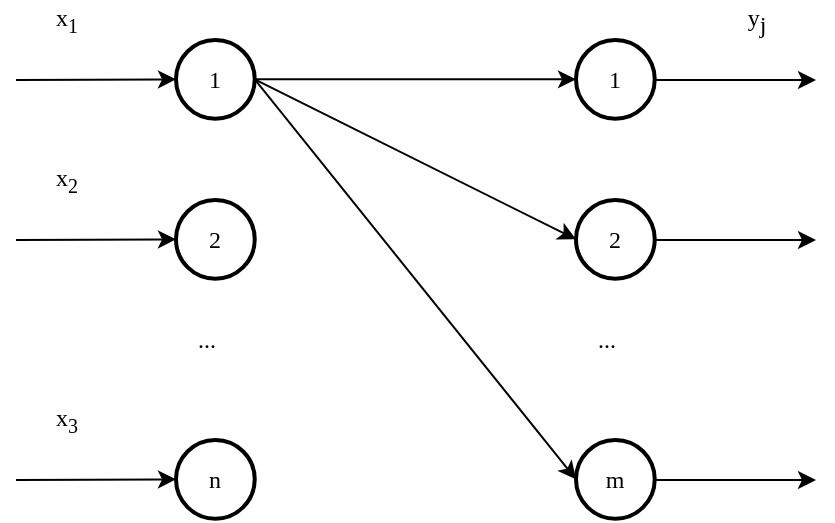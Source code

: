 <mxfile version="13.7.3" type="device"><diagram id="LG6b902TERFtZZ5SHFQh" name="Страница 1"><mxGraphModel dx="852" dy="504" grid="1" gridSize="10" guides="1" tooltips="1" connect="1" arrows="1" fold="1" page="1" pageScale="1" pageWidth="827" pageHeight="1169" math="0" shadow="0"><root><mxCell id="0"/><mxCell id="1" parent="0"/><mxCell id="_DVvbHKVmNz7k2-iM6j7-13" style="rounded=0;orthogonalLoop=1;jettySize=auto;html=1;exitX=1;exitY=0.5;exitDx=0;exitDy=0;exitPerimeter=0;entryX=0;entryY=0.5;entryDx=0;entryDy=0;entryPerimeter=0;fontFamily=Times New Roman;fontSize=12;" parent="1" source="_DVvbHKVmNz7k2-iM6j7-1" target="_DVvbHKVmNz7k2-iM6j7-5" edge="1"><mxGeometry relative="1" as="geometry"/></mxCell><mxCell id="_DVvbHKVmNz7k2-iM6j7-14" style="edgeStyle=none;rounded=0;orthogonalLoop=1;jettySize=auto;html=1;exitX=1;exitY=0.5;exitDx=0;exitDy=0;exitPerimeter=0;entryX=0;entryY=0.5;entryDx=0;entryDy=0;entryPerimeter=0;fontFamily=Times New Roman;fontSize=12;" parent="1" source="_DVvbHKVmNz7k2-iM6j7-1" target="_DVvbHKVmNz7k2-iM6j7-4" edge="1"><mxGeometry relative="1" as="geometry"/></mxCell><mxCell id="_DVvbHKVmNz7k2-iM6j7-15" style="edgeStyle=none;rounded=0;orthogonalLoop=1;jettySize=auto;html=1;exitX=1;exitY=0.5;exitDx=0;exitDy=0;exitPerimeter=0;entryX=0;entryY=0.5;entryDx=0;entryDy=0;entryPerimeter=0;fontFamily=Times New Roman;fontSize=12;" parent="1" source="_DVvbHKVmNz7k2-iM6j7-1" target="_DVvbHKVmNz7k2-iM6j7-6" edge="1"><mxGeometry relative="1" as="geometry"/></mxCell><mxCell id="_DVvbHKVmNz7k2-iM6j7-1" value="1" style="strokeWidth=2;html=1;shape=mxgraph.flowchart.start_2;whiteSpace=wrap;fontFamily=Times New Roman;fontSize=12;" parent="1" vertex="1"><mxGeometry x="160" y="120" width="39.37" height="39.37" as="geometry"/></mxCell><mxCell id="_DVvbHKVmNz7k2-iM6j7-2" value="2" style="strokeWidth=2;html=1;shape=mxgraph.flowchart.start_2;whiteSpace=wrap;fontFamily=Times New Roman;fontSize=12;" parent="1" vertex="1"><mxGeometry x="160" y="200" width="39.37" height="39.37" as="geometry"/></mxCell><mxCell id="_DVvbHKVmNz7k2-iM6j7-3" value="n" style="strokeWidth=2;html=1;shape=mxgraph.flowchart.start_2;whiteSpace=wrap;fontFamily=Times New Roman;fontSize=12;" parent="1" vertex="1"><mxGeometry x="160" y="320" width="39.37" height="39.37" as="geometry"/></mxCell><mxCell id="_DVvbHKVmNz7k2-iM6j7-4" value="1" style="strokeWidth=2;html=1;shape=mxgraph.flowchart.start_2;whiteSpace=wrap;fontFamily=Times New Roman;fontSize=12;" parent="1" vertex="1"><mxGeometry x="360" y="120" width="39.37" height="39.37" as="geometry"/></mxCell><mxCell id="_DVvbHKVmNz7k2-iM6j7-5" value="2" style="strokeWidth=2;html=1;shape=mxgraph.flowchart.start_2;whiteSpace=wrap;fontFamily=Times New Roman;fontSize=12;" parent="1" vertex="1"><mxGeometry x="360" y="200" width="39.37" height="39.37" as="geometry"/></mxCell><mxCell id="_DVvbHKVmNz7k2-iM6j7-6" value="m" style="strokeWidth=2;html=1;shape=mxgraph.flowchart.start_2;whiteSpace=wrap;fontFamily=Times New Roman;fontSize=12;" parent="1" vertex="1"><mxGeometry x="360" y="320" width="39.37" height="39.37" as="geometry"/></mxCell><mxCell id="_DVvbHKVmNz7k2-iM6j7-7" value="" style="endArrow=classic;html=1;entryX=0;entryY=0.5;entryDx=0;entryDy=0;entryPerimeter=0;fontFamily=Times New Roman;fontSize=12;" parent="1" target="_DVvbHKVmNz7k2-iM6j7-1" edge="1"><mxGeometry width="50" height="50" relative="1" as="geometry"><mxPoint x="80" y="140" as="sourcePoint"/><mxPoint x="130" y="90" as="targetPoint"/></mxGeometry></mxCell><mxCell id="_DVvbHKVmNz7k2-iM6j7-8" value="" style="endArrow=classic;html=1;entryX=0;entryY=0.5;entryDx=0;entryDy=0;entryPerimeter=0;fontFamily=Times New Roman;fontSize=12;" parent="1" target="_DVvbHKVmNz7k2-iM6j7-2" edge="1"><mxGeometry width="50" height="50" relative="1" as="geometry"><mxPoint x="80" y="220" as="sourcePoint"/><mxPoint x="130" y="170" as="targetPoint"/></mxGeometry></mxCell><mxCell id="_DVvbHKVmNz7k2-iM6j7-9" value="" style="endArrow=classic;html=1;entryX=0;entryY=0.5;entryDx=0;entryDy=0;entryPerimeter=0;fontFamily=Times New Roman;fontSize=12;" parent="1" target="_DVvbHKVmNz7k2-iM6j7-3" edge="1"><mxGeometry width="50" height="50" relative="1" as="geometry"><mxPoint x="80" y="340" as="sourcePoint"/><mxPoint x="130" y="290" as="targetPoint"/></mxGeometry></mxCell><mxCell id="_DVvbHKVmNz7k2-iM6j7-10" value="" style="endArrow=classic;html=1;fontFamily=Times New Roman;fontSize=12;" parent="1" edge="1"><mxGeometry width="50" height="50" relative="1" as="geometry"><mxPoint x="400" y="140" as="sourcePoint"/><mxPoint x="480" y="140" as="targetPoint"/></mxGeometry></mxCell><mxCell id="_DVvbHKVmNz7k2-iM6j7-11" value="" style="endArrow=classic;html=1;fontFamily=Times New Roman;fontSize=12;" parent="1" edge="1"><mxGeometry width="50" height="50" relative="1" as="geometry"><mxPoint x="400" y="220" as="sourcePoint"/><mxPoint x="480" y="220" as="targetPoint"/></mxGeometry></mxCell><mxCell id="_DVvbHKVmNz7k2-iM6j7-12" value="" style="endArrow=classic;html=1;fontFamily=Times New Roman;fontSize=12;" parent="1" edge="1"><mxGeometry width="50" height="50" relative="1" as="geometry"><mxPoint x="400" y="340" as="sourcePoint"/><mxPoint x="480" y="340" as="targetPoint"/></mxGeometry></mxCell><mxCell id="_DVvbHKVmNz7k2-iM6j7-16" value="..." style="text;html=1;align=center;verticalAlign=middle;resizable=0;points=[];autosize=1;fontFamily=Times New Roman;fontSize=12;" parent="1" vertex="1"><mxGeometry x="165" y="260" width="20" height="20" as="geometry"/></mxCell><mxCell id="_DVvbHKVmNz7k2-iM6j7-17" value="..." style="text;html=1;align=center;verticalAlign=middle;resizable=0;points=[];autosize=1;fontFamily=Times New Roman;fontSize=12;" parent="1" vertex="1"><mxGeometry x="365" y="260" width="20" height="20" as="geometry"/></mxCell><mxCell id="_DVvbHKVmNz7k2-iM6j7-18" value="y&lt;sub style=&quot;font-size: 12px;&quot;&gt;j&lt;/sub&gt;" style="text;html=1;align=center;verticalAlign=middle;resizable=0;points=[];autosize=1;fontFamily=Times New Roman;fontSize=12;" parent="1" vertex="1"><mxGeometry x="440" y="100" width="20" height="20" as="geometry"/></mxCell><mxCell id="_DVvbHKVmNz7k2-iM6j7-19" value="x&lt;sub&gt;1&lt;/sub&gt;" style="text;html=1;align=center;verticalAlign=middle;resizable=0;points=[];autosize=1;fontFamily=Times New Roman;fontSize=12;" parent="1" vertex="1"><mxGeometry x="90" y="100" width="30" height="20" as="geometry"/></mxCell><mxCell id="I6MZQJOE44diynG9zl1k-1" value="x&lt;sub&gt;2&lt;/sub&gt;" style="text;html=1;align=center;verticalAlign=middle;resizable=0;points=[];autosize=1;fontFamily=Times New Roman;fontSize=12;" vertex="1" parent="1"><mxGeometry x="90" y="180" width="30" height="20" as="geometry"/></mxCell><mxCell id="I6MZQJOE44diynG9zl1k-2" value="x&lt;sub&gt;3&lt;/sub&gt;" style="text;html=1;align=center;verticalAlign=middle;resizable=0;points=[];autosize=1;fontFamily=Times New Roman;fontSize=12;" vertex="1" parent="1"><mxGeometry x="90" y="300" width="30" height="20" as="geometry"/></mxCell></root></mxGraphModel></diagram></mxfile>